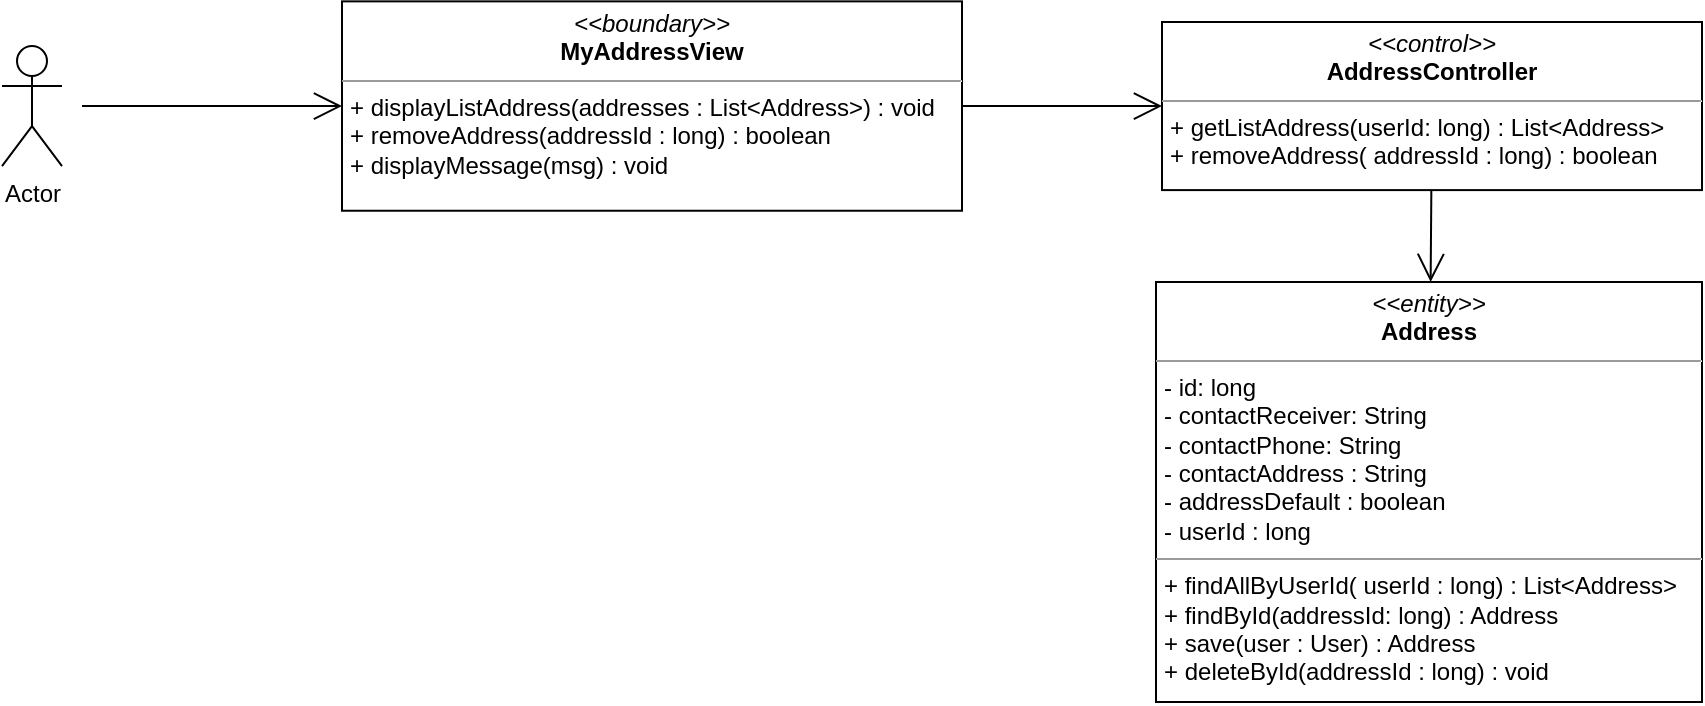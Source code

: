 <mxfile version="14.7.4" type="device"><diagram id="C5RBs43oDa-KdzZeNtuy" name="Page-1"><mxGraphModel dx="2249" dy="794" grid="1" gridSize="10" guides="1" tooltips="1" connect="1" arrows="1" fold="1" page="1" pageScale="1" pageWidth="827" pageHeight="1169" math="0" shadow="0"><root><mxCell id="WIyWlLk6GJQsqaUBKTNV-0"/><mxCell id="WIyWlLk6GJQsqaUBKTNV-1" parent="WIyWlLk6GJQsqaUBKTNV-0"/><mxCell id="EGiXyeg8oINu7k0s0Gvk-1" value="" style="endArrow=open;endFill=1;endSize=12;html=1;" parent="WIyWlLk6GJQsqaUBKTNV-1" source="3ZP3DO-jZGMeIQIaXzTl-0" target="EGiXyeg8oINu7k0s0Gvk-3" edge="1"><mxGeometry width="160" relative="1" as="geometry"><mxPoint x="180" y="188.285" as="sourcePoint"/><mxPoint x="280" y="197.5" as="targetPoint"/></mxGeometry></mxCell><mxCell id="EGiXyeg8oINu7k0s0Gvk-2" value="&lt;p style=&quot;margin: 0px ; margin-top: 4px ; text-align: center&quot;&gt;&lt;i&gt;&amp;lt;&amp;lt;entity&amp;gt;&amp;gt;&lt;/i&gt;&lt;br&gt;&lt;b&gt;Address&lt;/b&gt;&lt;/p&gt;&lt;hr size=&quot;1&quot;&gt;&lt;p style=&quot;margin: 0px ; margin-left: 4px&quot;&gt;- id: long&lt;/p&gt;&lt;p style=&quot;margin: 0px ; margin-left: 4px&quot;&gt;- contactReceiver: String&lt;br&gt;- contactPhone: String&lt;/p&gt;&lt;p style=&quot;margin: 0px ; margin-left: 4px&quot;&gt;- contactAddress : String&lt;/p&gt;&lt;p style=&quot;margin: 0px ; margin-left: 4px&quot;&gt;- addressDefault : boolean&lt;/p&gt;&lt;p style=&quot;margin: 0px ; margin-left: 4px&quot;&gt;- userId : long&lt;/p&gt;&lt;hr size=&quot;1&quot;&gt;&lt;p style=&quot;margin: 0px 0px 0px 4px&quot;&gt;+ findAllByUserId( userId : long) : List&amp;lt;Address&amp;gt;&lt;/p&gt;&lt;p style=&quot;margin: 0px 0px 0px 4px&quot;&gt;+ findById(addressId: long) : Address&lt;/p&gt;&lt;p style=&quot;margin: 0px 0px 0px 4px&quot;&gt;+ save(user : User) : Address&lt;/p&gt;&lt;p style=&quot;margin: 0px ; margin-left: 4px&quot;&gt;+ deleteById(addressId : long) : void&lt;/p&gt;" style="verticalAlign=top;align=left;overflow=fill;fontSize=12;fontFamily=Helvetica;html=1;" parent="WIyWlLk6GJQsqaUBKTNV-1" vertex="1"><mxGeometry x="157" y="320" width="273" height="210" as="geometry"/></mxCell><mxCell id="EGiXyeg8oINu7k0s0Gvk-3" value="&lt;p style=&quot;margin: 0px ; margin-top: 4px ; text-align: center&quot;&gt;&lt;i&gt;&amp;lt;&amp;lt;control&amp;gt;&amp;gt;&lt;/i&gt;&lt;br&gt;&lt;b&gt;AddressController&lt;/b&gt;&lt;br&gt;&lt;/p&gt;&lt;hr size=&quot;1&quot;&gt;&lt;p style=&quot;margin: 0px ; margin-left: 4px&quot;&gt;&lt;/p&gt;&lt;p style=&quot;margin: 0px 0px 0px 4px&quot;&gt;+ getListAddress(userId: long) : List&amp;lt;Address&amp;gt;&lt;/p&gt;&lt;p style=&quot;margin: 0px 0px 0px 4px&quot;&gt;+ removeAddress( addressId : long) : boolean&lt;/p&gt;" style="verticalAlign=top;align=left;overflow=fill;fontSize=12;fontFamily=Helvetica;html=1;" parent="WIyWlLk6GJQsqaUBKTNV-1" vertex="1"><mxGeometry x="160" y="190" width="270" height="84.05" as="geometry"/></mxCell><mxCell id="EGiXyeg8oINu7k0s0Gvk-4" value="" style="endArrow=open;endFill=1;endSize=12;html=1;" parent="WIyWlLk6GJQsqaUBKTNV-1" source="EGiXyeg8oINu7k0s0Gvk-3" target="EGiXyeg8oINu7k0s0Gvk-2" edge="1"><mxGeometry width="160" relative="1" as="geometry"><mxPoint x="480" y="180" as="sourcePoint"/><mxPoint x="570" y="197.505" as="targetPoint"/></mxGeometry></mxCell><mxCell id="3ZP3DO-jZGMeIQIaXzTl-0" value="&lt;p style=&quot;margin: 0px ; margin-top: 4px ; text-align: center&quot;&gt;&lt;i&gt;&amp;lt;&amp;lt;boundary&amp;gt;&amp;gt;&lt;/i&gt;&lt;br&gt;&lt;b&gt;MyAddressView&lt;/b&gt;&lt;/p&gt;&lt;hr size=&quot;1&quot;&gt;&lt;p style=&quot;margin: 0px ; margin-left: 4px&quot;&gt;&lt;span&gt;+ displayListAddress(addresses : List&amp;lt;Address&amp;gt;) : void&lt;/span&gt;&lt;/p&gt;&lt;p style=&quot;margin: 0px 0px 0px 4px&quot;&gt;+ removeAddress(addressId : long) : boolean&lt;/p&gt;&lt;p style=&quot;margin: 0px 0px 0px 4px&quot;&gt;+ displayMessage(msg) : void&lt;/p&gt;" style="verticalAlign=top;align=left;overflow=fill;fontSize=12;fontFamily=Helvetica;html=1;" parent="WIyWlLk6GJQsqaUBKTNV-1" vertex="1"><mxGeometry x="-250" y="179.68" width="310" height="104.69" as="geometry"/></mxCell><mxCell id="ao7JcLBYj7Vq2mwtOi7n-0" value="Actor" style="shape=umlActor;verticalLabelPosition=bottom;verticalAlign=top;html=1;" vertex="1" parent="WIyWlLk6GJQsqaUBKTNV-1"><mxGeometry x="-420" y="202.02" width="30" height="60" as="geometry"/></mxCell><mxCell id="ao7JcLBYj7Vq2mwtOi7n-1" value="" style="endArrow=open;endFill=1;endSize=12;html=1;" edge="1" parent="WIyWlLk6GJQsqaUBKTNV-1" target="3ZP3DO-jZGMeIQIaXzTl-0"><mxGeometry width="160" relative="1" as="geometry"><mxPoint x="-380" y="232" as="sourcePoint"/><mxPoint x="30" y="410" as="targetPoint"/></mxGeometry></mxCell></root></mxGraphModel></diagram></mxfile>